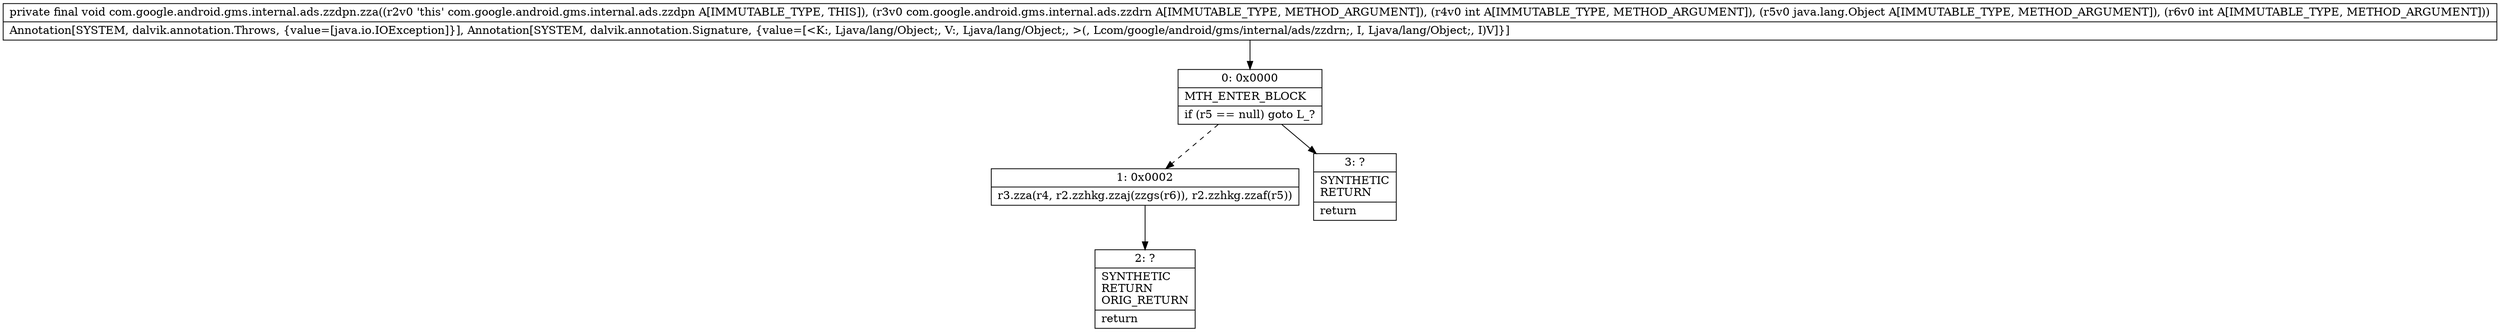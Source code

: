 digraph "CFG forcom.google.android.gms.internal.ads.zzdpn.zza(Lcom\/google\/android\/gms\/internal\/ads\/zzdrn;ILjava\/lang\/Object;I)V" {
Node_0 [shape=record,label="{0\:\ 0x0000|MTH_ENTER_BLOCK\l|if (r5 == null) goto L_?\l}"];
Node_1 [shape=record,label="{1\:\ 0x0002|r3.zza(r4, r2.zzhkg.zzaj(zzgs(r6)), r2.zzhkg.zzaf(r5))\l}"];
Node_2 [shape=record,label="{2\:\ ?|SYNTHETIC\lRETURN\lORIG_RETURN\l|return\l}"];
Node_3 [shape=record,label="{3\:\ ?|SYNTHETIC\lRETURN\l|return\l}"];
MethodNode[shape=record,label="{private final void com.google.android.gms.internal.ads.zzdpn.zza((r2v0 'this' com.google.android.gms.internal.ads.zzdpn A[IMMUTABLE_TYPE, THIS]), (r3v0 com.google.android.gms.internal.ads.zzdrn A[IMMUTABLE_TYPE, METHOD_ARGUMENT]), (r4v0 int A[IMMUTABLE_TYPE, METHOD_ARGUMENT]), (r5v0 java.lang.Object A[IMMUTABLE_TYPE, METHOD_ARGUMENT]), (r6v0 int A[IMMUTABLE_TYPE, METHOD_ARGUMENT]))  | Annotation[SYSTEM, dalvik.annotation.Throws, \{value=[java.io.IOException]\}], Annotation[SYSTEM, dalvik.annotation.Signature, \{value=[\<K:, Ljava\/lang\/Object;, V:, Ljava\/lang\/Object;, \>(, Lcom\/google\/android\/gms\/internal\/ads\/zzdrn;, I, Ljava\/lang\/Object;, I)V]\}]\l}"];
MethodNode -> Node_0;
Node_0 -> Node_1[style=dashed];
Node_0 -> Node_3;
Node_1 -> Node_2;
}

